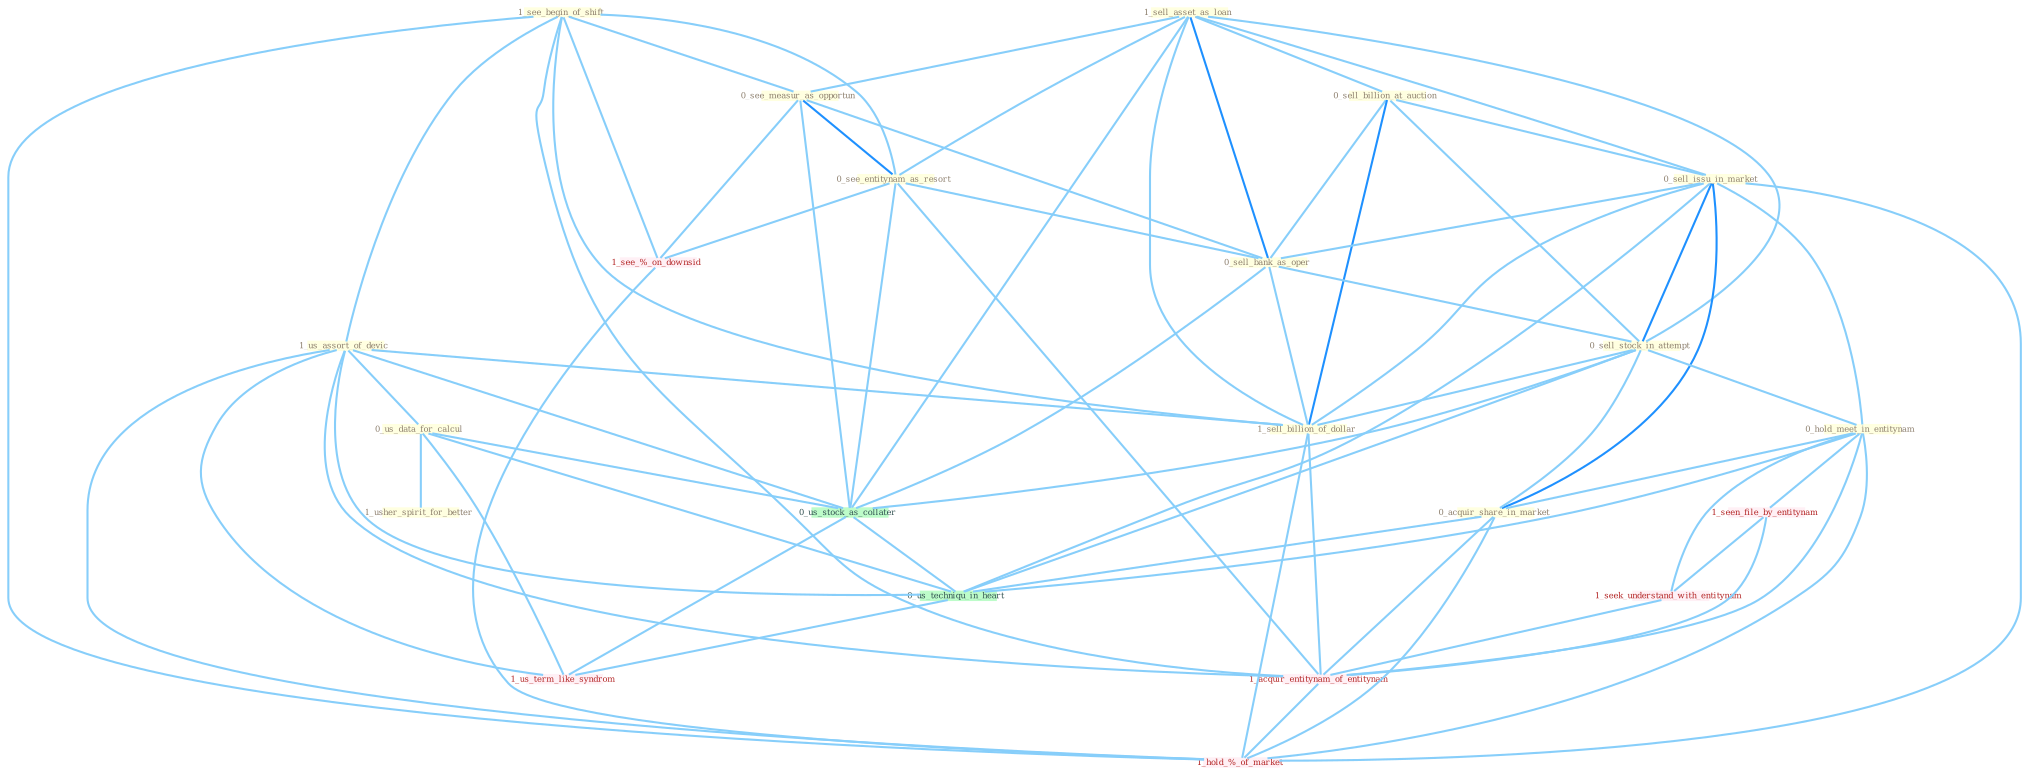 Graph G{ 
    node
    [shape=polygon,style=filled,width=.5,height=.06,color="#BDFCC9",fixedsize=true,fontsize=4,
    fontcolor="#2f4f4f"];
    {node
    [color="#ffffe0", fontcolor="#8b7d6b"] "1_see_begin_of_shift " "1_sell_asset_as_loan " "0_sell_billion_at_auction " "0_see_measur_as_opportun " "0_see_entitynam_as_resort " "1_us_assort_of_devic " "0_us_data_for_calcul " "1_usher_spirit_for_better " "0_sell_issu_in_market " "0_sell_bank_as_oper " "0_sell_stock_in_attempt " "1_sell_billion_of_dollar " "0_hold_meet_in_entitynam " "0_acquir_share_in_market "}
{node [color="#fff0f5", fontcolor="#b22222"] "1_seen_file_by_entitynam " "1_seek_understand_with_entitynam " "1_acquir_entitynam_of_entitynam " "1_see_%_on_downsid " "1_us_term_like_syndrom " "1_hold_%_of_market "}
edge [color="#B0E2FF"];

	"1_see_begin_of_shift " -- "0_see_measur_as_opportun " [w="1", color="#87cefa" ];
	"1_see_begin_of_shift " -- "0_see_entitynam_as_resort " [w="1", color="#87cefa" ];
	"1_see_begin_of_shift " -- "1_us_assort_of_devic " [w="1", color="#87cefa" ];
	"1_see_begin_of_shift " -- "1_sell_billion_of_dollar " [w="1", color="#87cefa" ];
	"1_see_begin_of_shift " -- "1_acquir_entitynam_of_entitynam " [w="1", color="#87cefa" ];
	"1_see_begin_of_shift " -- "1_see_%_on_downsid " [w="1", color="#87cefa" ];
	"1_see_begin_of_shift " -- "1_hold_%_of_market " [w="1", color="#87cefa" ];
	"1_sell_asset_as_loan " -- "0_sell_billion_at_auction " [w="1", color="#87cefa" ];
	"1_sell_asset_as_loan " -- "0_see_measur_as_opportun " [w="1", color="#87cefa" ];
	"1_sell_asset_as_loan " -- "0_see_entitynam_as_resort " [w="1", color="#87cefa" ];
	"1_sell_asset_as_loan " -- "0_sell_issu_in_market " [w="1", color="#87cefa" ];
	"1_sell_asset_as_loan " -- "0_sell_bank_as_oper " [w="2", color="#1e90ff" , len=0.8];
	"1_sell_asset_as_loan " -- "0_sell_stock_in_attempt " [w="1", color="#87cefa" ];
	"1_sell_asset_as_loan " -- "1_sell_billion_of_dollar " [w="1", color="#87cefa" ];
	"1_sell_asset_as_loan " -- "0_us_stock_as_collater " [w="1", color="#87cefa" ];
	"0_sell_billion_at_auction " -- "0_sell_issu_in_market " [w="1", color="#87cefa" ];
	"0_sell_billion_at_auction " -- "0_sell_bank_as_oper " [w="1", color="#87cefa" ];
	"0_sell_billion_at_auction " -- "0_sell_stock_in_attempt " [w="1", color="#87cefa" ];
	"0_sell_billion_at_auction " -- "1_sell_billion_of_dollar " [w="2", color="#1e90ff" , len=0.8];
	"0_see_measur_as_opportun " -- "0_see_entitynam_as_resort " [w="2", color="#1e90ff" , len=0.8];
	"0_see_measur_as_opportun " -- "0_sell_bank_as_oper " [w="1", color="#87cefa" ];
	"0_see_measur_as_opportun " -- "0_us_stock_as_collater " [w="1", color="#87cefa" ];
	"0_see_measur_as_opportun " -- "1_see_%_on_downsid " [w="1", color="#87cefa" ];
	"0_see_entitynam_as_resort " -- "0_sell_bank_as_oper " [w="1", color="#87cefa" ];
	"0_see_entitynam_as_resort " -- "0_us_stock_as_collater " [w="1", color="#87cefa" ];
	"0_see_entitynam_as_resort " -- "1_acquir_entitynam_of_entitynam " [w="1", color="#87cefa" ];
	"0_see_entitynam_as_resort " -- "1_see_%_on_downsid " [w="1", color="#87cefa" ];
	"1_us_assort_of_devic " -- "0_us_data_for_calcul " [w="1", color="#87cefa" ];
	"1_us_assort_of_devic " -- "1_sell_billion_of_dollar " [w="1", color="#87cefa" ];
	"1_us_assort_of_devic " -- "0_us_stock_as_collater " [w="1", color="#87cefa" ];
	"1_us_assort_of_devic " -- "1_acquir_entitynam_of_entitynam " [w="1", color="#87cefa" ];
	"1_us_assort_of_devic " -- "0_us_techniqu_in_heart " [w="1", color="#87cefa" ];
	"1_us_assort_of_devic " -- "1_us_term_like_syndrom " [w="1", color="#87cefa" ];
	"1_us_assort_of_devic " -- "1_hold_%_of_market " [w="1", color="#87cefa" ];
	"0_us_data_for_calcul " -- "1_usher_spirit_for_better " [w="1", color="#87cefa" ];
	"0_us_data_for_calcul " -- "0_us_stock_as_collater " [w="1", color="#87cefa" ];
	"0_us_data_for_calcul " -- "0_us_techniqu_in_heart " [w="1", color="#87cefa" ];
	"0_us_data_for_calcul " -- "1_us_term_like_syndrom " [w="1", color="#87cefa" ];
	"0_sell_issu_in_market " -- "0_sell_bank_as_oper " [w="1", color="#87cefa" ];
	"0_sell_issu_in_market " -- "0_sell_stock_in_attempt " [w="2", color="#1e90ff" , len=0.8];
	"0_sell_issu_in_market " -- "1_sell_billion_of_dollar " [w="1", color="#87cefa" ];
	"0_sell_issu_in_market " -- "0_hold_meet_in_entitynam " [w="1", color="#87cefa" ];
	"0_sell_issu_in_market " -- "0_acquir_share_in_market " [w="2", color="#1e90ff" , len=0.8];
	"0_sell_issu_in_market " -- "0_us_techniqu_in_heart " [w="1", color="#87cefa" ];
	"0_sell_issu_in_market " -- "1_hold_%_of_market " [w="1", color="#87cefa" ];
	"0_sell_bank_as_oper " -- "0_sell_stock_in_attempt " [w="1", color="#87cefa" ];
	"0_sell_bank_as_oper " -- "1_sell_billion_of_dollar " [w="1", color="#87cefa" ];
	"0_sell_bank_as_oper " -- "0_us_stock_as_collater " [w="1", color="#87cefa" ];
	"0_sell_stock_in_attempt " -- "1_sell_billion_of_dollar " [w="1", color="#87cefa" ];
	"0_sell_stock_in_attempt " -- "0_hold_meet_in_entitynam " [w="1", color="#87cefa" ];
	"0_sell_stock_in_attempt " -- "0_acquir_share_in_market " [w="1", color="#87cefa" ];
	"0_sell_stock_in_attempt " -- "0_us_stock_as_collater " [w="1", color="#87cefa" ];
	"0_sell_stock_in_attempt " -- "0_us_techniqu_in_heart " [w="1", color="#87cefa" ];
	"1_sell_billion_of_dollar " -- "1_acquir_entitynam_of_entitynam " [w="1", color="#87cefa" ];
	"1_sell_billion_of_dollar " -- "1_hold_%_of_market " [w="1", color="#87cefa" ];
	"0_hold_meet_in_entitynam " -- "0_acquir_share_in_market " [w="1", color="#87cefa" ];
	"0_hold_meet_in_entitynam " -- "1_seen_file_by_entitynam " [w="1", color="#87cefa" ];
	"0_hold_meet_in_entitynam " -- "1_seek_understand_with_entitynam " [w="1", color="#87cefa" ];
	"0_hold_meet_in_entitynam " -- "1_acquir_entitynam_of_entitynam " [w="1", color="#87cefa" ];
	"0_hold_meet_in_entitynam " -- "0_us_techniqu_in_heart " [w="1", color="#87cefa" ];
	"0_hold_meet_in_entitynam " -- "1_hold_%_of_market " [w="1", color="#87cefa" ];
	"0_acquir_share_in_market " -- "1_acquir_entitynam_of_entitynam " [w="1", color="#87cefa" ];
	"0_acquir_share_in_market " -- "0_us_techniqu_in_heart " [w="1", color="#87cefa" ];
	"0_acquir_share_in_market " -- "1_hold_%_of_market " [w="1", color="#87cefa" ];
	"1_seen_file_by_entitynam " -- "1_seek_understand_with_entitynam " [w="1", color="#87cefa" ];
	"1_seen_file_by_entitynam " -- "1_acquir_entitynam_of_entitynam " [w="1", color="#87cefa" ];
	"0_us_stock_as_collater " -- "0_us_techniqu_in_heart " [w="1", color="#87cefa" ];
	"0_us_stock_as_collater " -- "1_us_term_like_syndrom " [w="1", color="#87cefa" ];
	"1_seek_understand_with_entitynam " -- "1_acquir_entitynam_of_entitynam " [w="1", color="#87cefa" ];
	"1_acquir_entitynam_of_entitynam " -- "1_hold_%_of_market " [w="1", color="#87cefa" ];
	"0_us_techniqu_in_heart " -- "1_us_term_like_syndrom " [w="1", color="#87cefa" ];
	"1_see_%_on_downsid " -- "1_hold_%_of_market " [w="1", color="#87cefa" ];
}